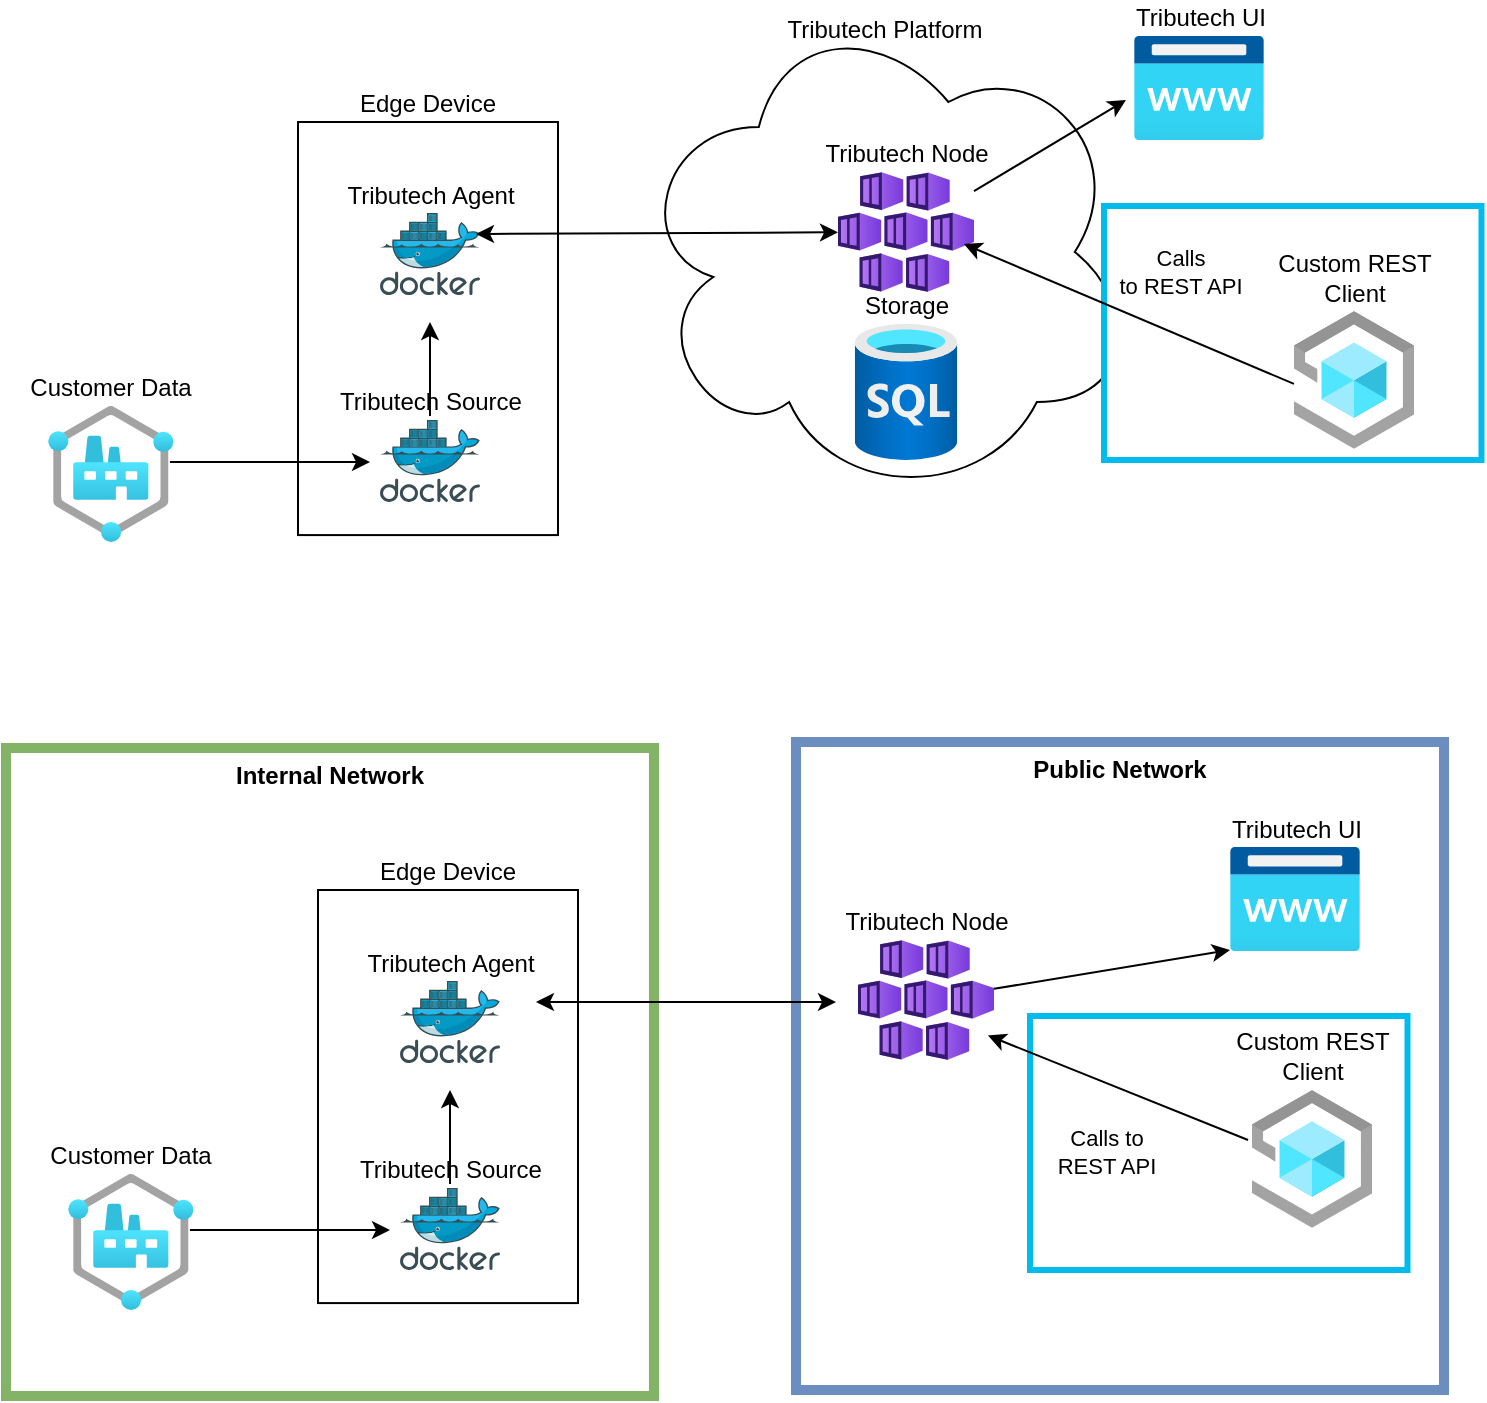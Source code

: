 <mxfile version="24.6.4" type="device">
  <diagram name="Page-1" id="STCRA5AkPAw-dsx0DW-E">
    <mxGraphModel dx="1098" dy="716" grid="0" gridSize="10" guides="1" tooltips="1" connect="1" arrows="1" fold="1" page="0" pageScale="1" pageWidth="827" pageHeight="1169" math="0" shadow="0">
      <root>
        <mxCell id="0" />
        <mxCell id="1" parent="0" />
        <mxCell id="JV24va2_vtx07EKMmSr4-2" value="Tributech Platform" style="ellipse;shape=cloud;whiteSpace=wrap;html=1;verticalAlign=top;" parent="1" vertex="1">
          <mxGeometry x="382.2" y="180" width="252.8" height="250" as="geometry" />
        </mxCell>
        <mxCell id="HlakX1rEQL8Hf71a6Yn5-3" value="" style="whiteSpace=wrap;html=1;strokeColor=#00BBEC;strokeWidth=3;" parent="1" vertex="1">
          <mxGeometry x="618" y="282" width="188.75" height="127" as="geometry" />
        </mxCell>
        <mxCell id="JV24va2_vtx07EKMmSr4-4" value="Tributech UI" style="image;aspect=fixed;html=1;points=[];align=center;fontSize=12;image=img/lib/azure2/app_services/App_Service_Domains.svg;labelPosition=center;verticalLabelPosition=top;verticalAlign=bottom;" parent="1" vertex="1">
          <mxGeometry x="633" y="197" width="65" height="52" as="geometry" />
        </mxCell>
        <mxCell id="JV24va2_vtx07EKMmSr4-6" value="Storage" style="image;aspect=fixed;html=1;points=[];align=center;fontSize=12;image=img/lib/azure2/iot/Time_Series_Data_Sets.svg;labelPosition=center;verticalLabelPosition=top;verticalAlign=bottom;" parent="1" vertex="1">
          <mxGeometry x="493.4" y="341" width="51.2" height="68" as="geometry" />
        </mxCell>
        <mxCell id="JV24va2_vtx07EKMmSr4-11" value="Tributech Node" style="image;aspect=fixed;html=1;points=[];align=center;fontSize=12;image=img/lib/azure2/containers/Kubernetes_Services.svg;labelPosition=center;verticalLabelPosition=top;verticalAlign=bottom;" parent="1" vertex="1">
          <mxGeometry x="485" y="265" width="68" height="60" as="geometry" />
        </mxCell>
        <mxCell id="JV24va2_vtx07EKMmSr4-16" value="Custom REST&lt;br&gt;Client" style="image;aspect=fixed;html=1;points=[];align=center;fontSize=12;image=img/lib/azure2/iot/IoT_Central_Applications.svg;labelPosition=center;verticalLabelPosition=top;verticalAlign=bottom;" parent="1" vertex="1">
          <mxGeometry x="713" y="334.54" width="60" height="69" as="geometry" />
        </mxCell>
        <mxCell id="JV24va2_vtx07EKMmSr4-17" value="Edge Device" style="whiteSpace=wrap;html=1;verticalAlign=bottom;labelPosition=center;verticalLabelPosition=top;align=center;" parent="1" vertex="1">
          <mxGeometry x="215" y="240.0" width="130" height="206.54" as="geometry" />
        </mxCell>
        <mxCell id="JV24va2_vtx07EKMmSr4-3" value="Tributech Agent" style="image;aspect=fixed;html=1;points=[];align=center;fontSize=12;image=img/lib/mscae/Docker.svg;labelPosition=center;verticalLabelPosition=top;verticalAlign=bottom;" parent="1" vertex="1">
          <mxGeometry x="256" y="285.54" width="50" height="41" as="geometry" />
        </mxCell>
        <mxCell id="JV24va2_vtx07EKMmSr4-10" value="Tributech Source" style="image;aspect=fixed;html=1;points=[];align=center;fontSize=12;image=img/lib/mscae/Docker.svg;labelPosition=center;verticalLabelPosition=top;verticalAlign=bottom;" parent="1" vertex="1">
          <mxGeometry x="256.0" y="389.0" width="50" height="41" as="geometry" />
        </mxCell>
        <mxCell id="JV24va2_vtx07EKMmSr4-19" value="" style="endArrow=classic;html=1;rounded=0;entryX=-0.062;entryY=0.615;entryDx=0;entryDy=0;entryPerimeter=0;" parent="1" source="JV24va2_vtx07EKMmSr4-11" target="JV24va2_vtx07EKMmSr4-4" edge="1">
          <mxGeometry width="50" height="50" relative="1" as="geometry">
            <mxPoint x="591" y="510" as="sourcePoint" />
            <mxPoint x="671" y="270" as="targetPoint" />
          </mxGeometry>
        </mxCell>
        <mxCell id="JV24va2_vtx07EKMmSr4-20" value="" style="endArrow=classic;html=1;rounded=0;exitX=0;exitY=0.528;exitDx=0;exitDy=0;exitPerimeter=0;entryX=0.926;entryY=0.6;entryDx=0;entryDy=0;entryPerimeter=0;" parent="1" source="JV24va2_vtx07EKMmSr4-16" target="JV24va2_vtx07EKMmSr4-11" edge="1">
          <mxGeometry width="50" height="50" relative="1" as="geometry">
            <mxPoint x="544.598" y="501" as="sourcePoint" />
            <mxPoint x="700.61" y="564.02" as="targetPoint" />
          </mxGeometry>
        </mxCell>
        <mxCell id="HlakX1rEQL8Hf71a6Yn5-1" value="Calls&lt;br&gt;to REST API" style="edgeLabel;html=1;align=center;verticalAlign=middle;resizable=0;points=[];" parent="JV24va2_vtx07EKMmSr4-20" vertex="1" connectable="0">
          <mxGeometry x="0.627" y="2" relative="1" as="geometry">
            <mxPoint x="78" y="-1" as="offset" />
          </mxGeometry>
        </mxCell>
        <mxCell id="JV24va2_vtx07EKMmSr4-22" value="" style="endArrow=classic;startArrow=classic;html=1;rounded=0;entryX=0.96;entryY=0.255;entryDx=0;entryDy=0;entryPerimeter=0;" parent="1" source="JV24va2_vtx07EKMmSr4-11" target="JV24va2_vtx07EKMmSr4-3" edge="1">
          <mxGeometry width="50" height="50" relative="1" as="geometry">
            <mxPoint x="151" y="270" as="sourcePoint" />
            <mxPoint x="-9" y="300" as="targetPoint" />
          </mxGeometry>
        </mxCell>
        <mxCell id="JV24va2_vtx07EKMmSr4-24" value="" style="endArrow=classic;html=1;rounded=0;exitX=0.5;exitY=-0.049;exitDx=0;exitDy=0;exitPerimeter=0;" parent="1" source="JV24va2_vtx07EKMmSr4-10" edge="1">
          <mxGeometry width="50" height="50" relative="1" as="geometry">
            <mxPoint x="161" y="520" as="sourcePoint" />
            <mxPoint x="281" y="340" as="targetPoint" />
          </mxGeometry>
        </mxCell>
        <mxCell id="JV24va2_vtx07EKMmSr4-25" value="" style="endArrow=classic;html=1;rounded=0;exitX=0.955;exitY=0.463;exitDx=0;exitDy=0;exitPerimeter=0;" parent="1" edge="1">
          <mxGeometry width="50" height="50" relative="1" as="geometry">
            <mxPoint x="150.974" y="410.024" as="sourcePoint" />
            <mxPoint x="251" y="410" as="targetPoint" />
          </mxGeometry>
        </mxCell>
        <mxCell id="XRpzpW0mkASHfJie3qSX-1" value="Customer Data" style="image;aspect=fixed;html=1;points=[];align=center;fontSize=12;image=img/lib/azure2/iot/Industrial_IoT.svg;labelPosition=center;verticalLabelPosition=top;verticalAlign=bottom;" parent="1" vertex="1">
          <mxGeometry x="90" y="382" width="62.8" height="68" as="geometry" />
        </mxCell>
        <mxCell id="72MAA0VrbEtqEf92taGE-1" value="&lt;b&gt;Public Network&lt;/b&gt;" style="whiteSpace=wrap;html=1;aspect=fixed;verticalAlign=top;fillColor=none;glass=0;fillStyle=zigzag-line;strokeColor=#6c8ebf;strokeWidth=5;" vertex="1" parent="1">
          <mxGeometry x="464" y="550" width="324" height="324" as="geometry" />
        </mxCell>
        <mxCell id="72MAA0VrbEtqEf92taGE-2" value="" style="whiteSpace=wrap;html=1;strokeColor=#00BBEC;strokeWidth=3;" vertex="1" parent="1">
          <mxGeometry x="581" y="687" width="188.75" height="127" as="geometry" />
        </mxCell>
        <mxCell id="72MAA0VrbEtqEf92taGE-3" value="&lt;b&gt;Internal Network&lt;/b&gt;" style="whiteSpace=wrap;html=1;aspect=fixed;verticalAlign=top;fillColor=none;glass=0;fillStyle=zigzag-line;strokeColor=#82b366;strokeWidth=5;" vertex="1" parent="1">
          <mxGeometry x="69" y="553" width="324" height="324" as="geometry" />
        </mxCell>
        <mxCell id="72MAA0VrbEtqEf92taGE-4" value="Tributech UI" style="image;aspect=fixed;html=1;points=[];align=center;fontSize=12;image=img/lib/azure2/app_services/App_Service_Domains.svg;labelPosition=center;verticalLabelPosition=top;verticalAlign=bottom;" vertex="1" parent="1">
          <mxGeometry x="681" y="602.54" width="65" height="52" as="geometry" />
        </mxCell>
        <mxCell id="72MAA0VrbEtqEf92taGE-5" value="Tributech Node" style="image;aspect=fixed;html=1;points=[];align=center;fontSize=12;image=img/lib/azure2/containers/Kubernetes_Services.svg;labelPosition=center;verticalLabelPosition=top;verticalAlign=bottom;" vertex="1" parent="1">
          <mxGeometry x="495" y="649" width="68" height="60" as="geometry" />
        </mxCell>
        <mxCell id="72MAA0VrbEtqEf92taGE-6" value="Edge Device" style="whiteSpace=wrap;html=1;verticalAlign=bottom;labelPosition=center;verticalLabelPosition=top;align=center;" vertex="1" parent="1">
          <mxGeometry x="225" y="624" width="130" height="206.54" as="geometry" />
        </mxCell>
        <mxCell id="72MAA0VrbEtqEf92taGE-7" value="Tributech Agent" style="image;aspect=fixed;html=1;points=[];align=center;fontSize=12;image=img/lib/mscae/Docker.svg;labelPosition=center;verticalLabelPosition=top;verticalAlign=bottom;" vertex="1" parent="1">
          <mxGeometry x="266" y="669.54" width="50" height="41" as="geometry" />
        </mxCell>
        <mxCell id="72MAA0VrbEtqEf92taGE-8" value="Tributech Source" style="image;aspect=fixed;html=1;points=[];align=center;fontSize=12;image=img/lib/mscae/Docker.svg;labelPosition=center;verticalLabelPosition=top;verticalAlign=bottom;" vertex="1" parent="1">
          <mxGeometry x="266.0" y="773" width="50" height="41" as="geometry" />
        </mxCell>
        <mxCell id="72MAA0VrbEtqEf92taGE-9" value="" style="endArrow=classic;html=1;rounded=0;" edge="1" parent="1" source="72MAA0VrbEtqEf92taGE-5">
          <mxGeometry width="50" height="50" relative="1" as="geometry">
            <mxPoint x="601" y="894" as="sourcePoint" />
            <mxPoint x="681" y="654" as="targetPoint" />
          </mxGeometry>
        </mxCell>
        <mxCell id="72MAA0VrbEtqEf92taGE-10" value="" style="endArrow=classic;startArrow=classic;html=1;rounded=0;" edge="1" parent="1">
          <mxGeometry width="50" height="50" relative="1" as="geometry">
            <mxPoint x="484" y="680" as="sourcePoint" />
            <mxPoint x="334" y="680" as="targetPoint" />
          </mxGeometry>
        </mxCell>
        <mxCell id="72MAA0VrbEtqEf92taGE-11" value="" style="endArrow=classic;html=1;rounded=0;exitX=0.5;exitY=-0.049;exitDx=0;exitDy=0;exitPerimeter=0;" edge="1" parent="1" source="72MAA0VrbEtqEf92taGE-8">
          <mxGeometry width="50" height="50" relative="1" as="geometry">
            <mxPoint x="171" y="904" as="sourcePoint" />
            <mxPoint x="291" y="724" as="targetPoint" />
          </mxGeometry>
        </mxCell>
        <mxCell id="72MAA0VrbEtqEf92taGE-12" value="" style="endArrow=classic;html=1;rounded=0;exitX=0.955;exitY=0.463;exitDx=0;exitDy=0;exitPerimeter=0;" edge="1" parent="1">
          <mxGeometry width="50" height="50" relative="1" as="geometry">
            <mxPoint x="160.974" y="794.024" as="sourcePoint" />
            <mxPoint x="261" y="794" as="targetPoint" />
          </mxGeometry>
        </mxCell>
        <mxCell id="72MAA0VrbEtqEf92taGE-13" value="Customer Data" style="image;aspect=fixed;html=1;points=[];align=center;fontSize=12;image=img/lib/azure2/iot/Industrial_IoT.svg;labelPosition=center;verticalLabelPosition=top;verticalAlign=bottom;" vertex="1" parent="1">
          <mxGeometry x="100" y="766" width="62.8" height="68" as="geometry" />
        </mxCell>
        <mxCell id="72MAA0VrbEtqEf92taGE-14" value="" style="endArrow=classic;html=1;rounded=0;entryX=0.926;entryY=0.6;entryDx=0;entryDy=0;entryPerimeter=0;exitX=-0.033;exitY=0.362;exitDx=0;exitDy=0;exitPerimeter=0;" edge="1" parent="1" source="72MAA0VrbEtqEf92taGE-17">
          <mxGeometry width="50" height="50" relative="1" as="geometry">
            <mxPoint x="691" y="734" as="sourcePoint" />
            <mxPoint x="560" y="696.77" as="targetPoint" />
          </mxGeometry>
        </mxCell>
        <mxCell id="72MAA0VrbEtqEf92taGE-15" value="Calls to&lt;br&gt;REST API" style="edgeLabel;html=1;align=center;verticalAlign=middle;resizable=0;points=[];" vertex="1" connectable="0" parent="72MAA0VrbEtqEf92taGE-14">
          <mxGeometry x="0.627" y="2" relative="1" as="geometry">
            <mxPoint x="35" y="46" as="offset" />
          </mxGeometry>
        </mxCell>
        <mxCell id="72MAA0VrbEtqEf92taGE-17" value="Custom REST&lt;br&gt;Client" style="image;aspect=fixed;html=1;points=[];align=center;fontSize=12;image=img/lib/azure2/iot/IoT_Central_Applications.svg;labelPosition=center;verticalLabelPosition=top;verticalAlign=bottom;" vertex="1" parent="1">
          <mxGeometry x="692" y="724" width="60" height="69" as="geometry" />
        </mxCell>
      </root>
    </mxGraphModel>
  </diagram>
</mxfile>
